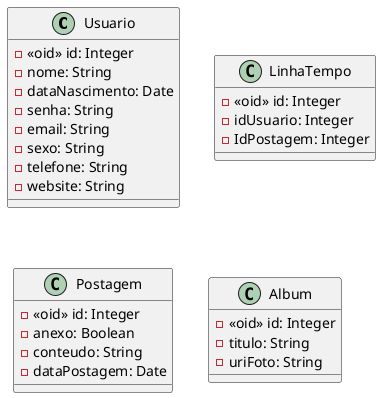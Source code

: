 @startuml

class Usuario {
    -<<oid>> id: Integer
    -nome: String
    -dataNascimento: Date
    -senha: String
    -email: String
    -sexo: String
    -telefone: String
    -website: String
}

class LinhaTempo {
    -<<oid>> id: Integer
    -idUsuario: Integer
    -IdPostagem: Integer
}

class Postagem {
    -<<oid>> id: Integer
    -anexo: Boolean
    -conteudo: String
    -dataPostagem: Date
}

class Album {
    -<<oid>> id: Integer
    -titulo: String
    -uriFoto: String
}

@enduml